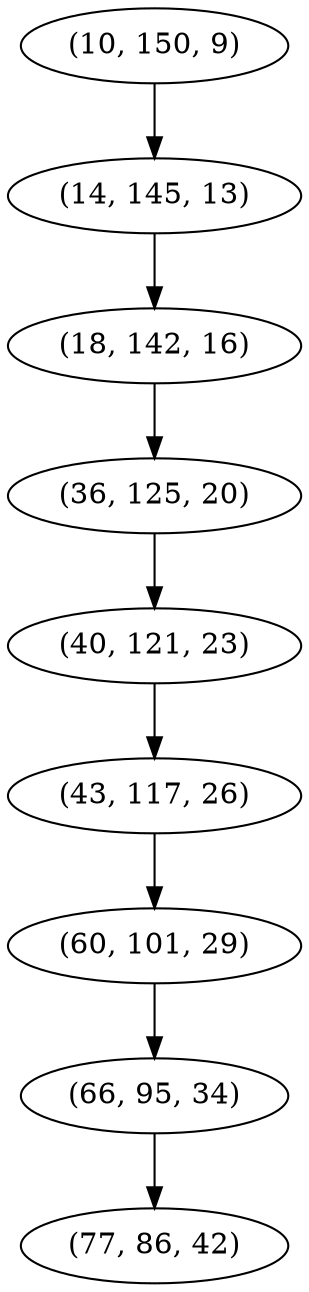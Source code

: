 digraph tree {
    "(10, 150, 9)";
    "(14, 145, 13)";
    "(18, 142, 16)";
    "(36, 125, 20)";
    "(40, 121, 23)";
    "(43, 117, 26)";
    "(60, 101, 29)";
    "(66, 95, 34)";
    "(77, 86, 42)";
    "(10, 150, 9)" -> "(14, 145, 13)";
    "(14, 145, 13)" -> "(18, 142, 16)";
    "(18, 142, 16)" -> "(36, 125, 20)";
    "(36, 125, 20)" -> "(40, 121, 23)";
    "(40, 121, 23)" -> "(43, 117, 26)";
    "(43, 117, 26)" -> "(60, 101, 29)";
    "(60, 101, 29)" -> "(66, 95, 34)";
    "(66, 95, 34)" -> "(77, 86, 42)";
}
